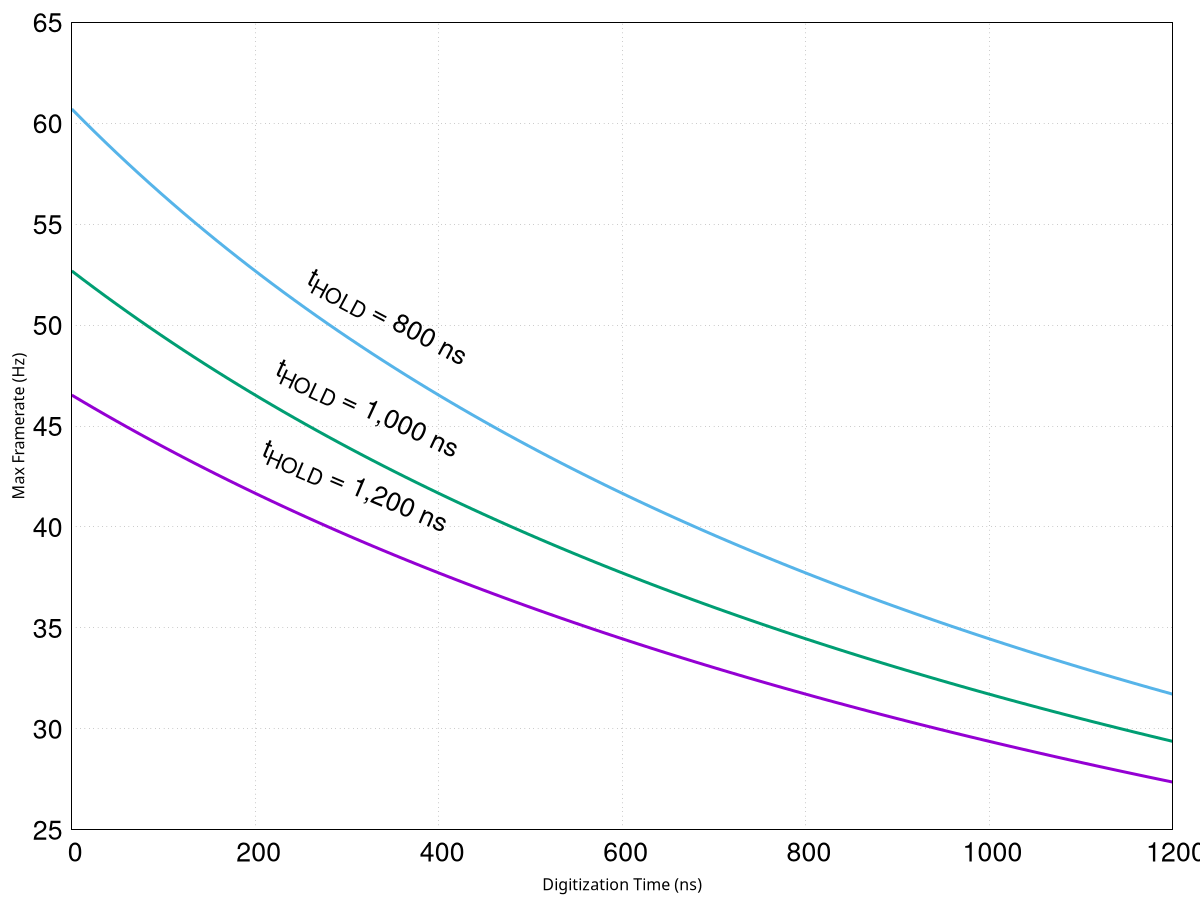 #!/user/bin/gnuplot

#set title "Stonyman Framerate Calculation"
set xlabel "Digitization Time (ns)"
set ylabel "Max Framerate (Hz)"
set grid
# use this to move the key if necessary
set key top right

# font sizes
#set title font ",18"
#set xlabel font ",18"
#set ylabel font ",18"

set xrange [0:1200]
#set yrange [0:80]
set xtics 0,200,1200 scale 0 font "Helvetica,20"
set ytics scale 0 font "Helvetica,20"

#set key spacing 0.7
unset key

set label "t_{HOLD} = 800 ns" at 260,52.5 rotate by -28 font "Helvetica,20"
set label "t_{HOLD} = 1,000 ns" at 225,48 rotate by -25 font "Helvetica,20"
set label "t_{HOLD} = 1,200 ns" at 210,44 rotate by -23 font "Helvetica,20"

# output to file
set terminal pngcairo size 1000,725 enhanced truecolor font "Helvetica,24"
set output 'fig-stonyman-framerate.png'
#set terminal postscript enhanced eps color font "Helvetica,20" size 4in,3in
#set output 'fig-stonyman-framerate.eps'

# caption


res_rows = 112;
res_cols = 112;
res = res_rows * res_cols;
t_ctrl = 250        # control line pulse width
t_pulse = t_ctrl*2  # time between start of a single control line pulse and the next

set pointsize 3.0
set style line 1 lc rgb '#2B83BA' pt 13

plot 1000000000/(((res-1)*t_pulse) + ((res_rows-1)*t_pulse*3) + (res* 1200 ) + (res*x)) lw 3 with lines title "t_{hold} = 1,200 ns",\
     1000000000/(((res-1)*t_pulse) + ((res_rows-1)*t_pulse*3) + (res* 1000 ) + (res*x)) lw 3 with lines title "t_{hold} = 1,000 ns",\
     1000000000/(((res-1)*t_pulse) + ((res_rows-1)*t_pulse*3) + (res*  800 ) + (res*x)) lw 3 with lines title "t_{hold} = 800 ns";

#pause -1
